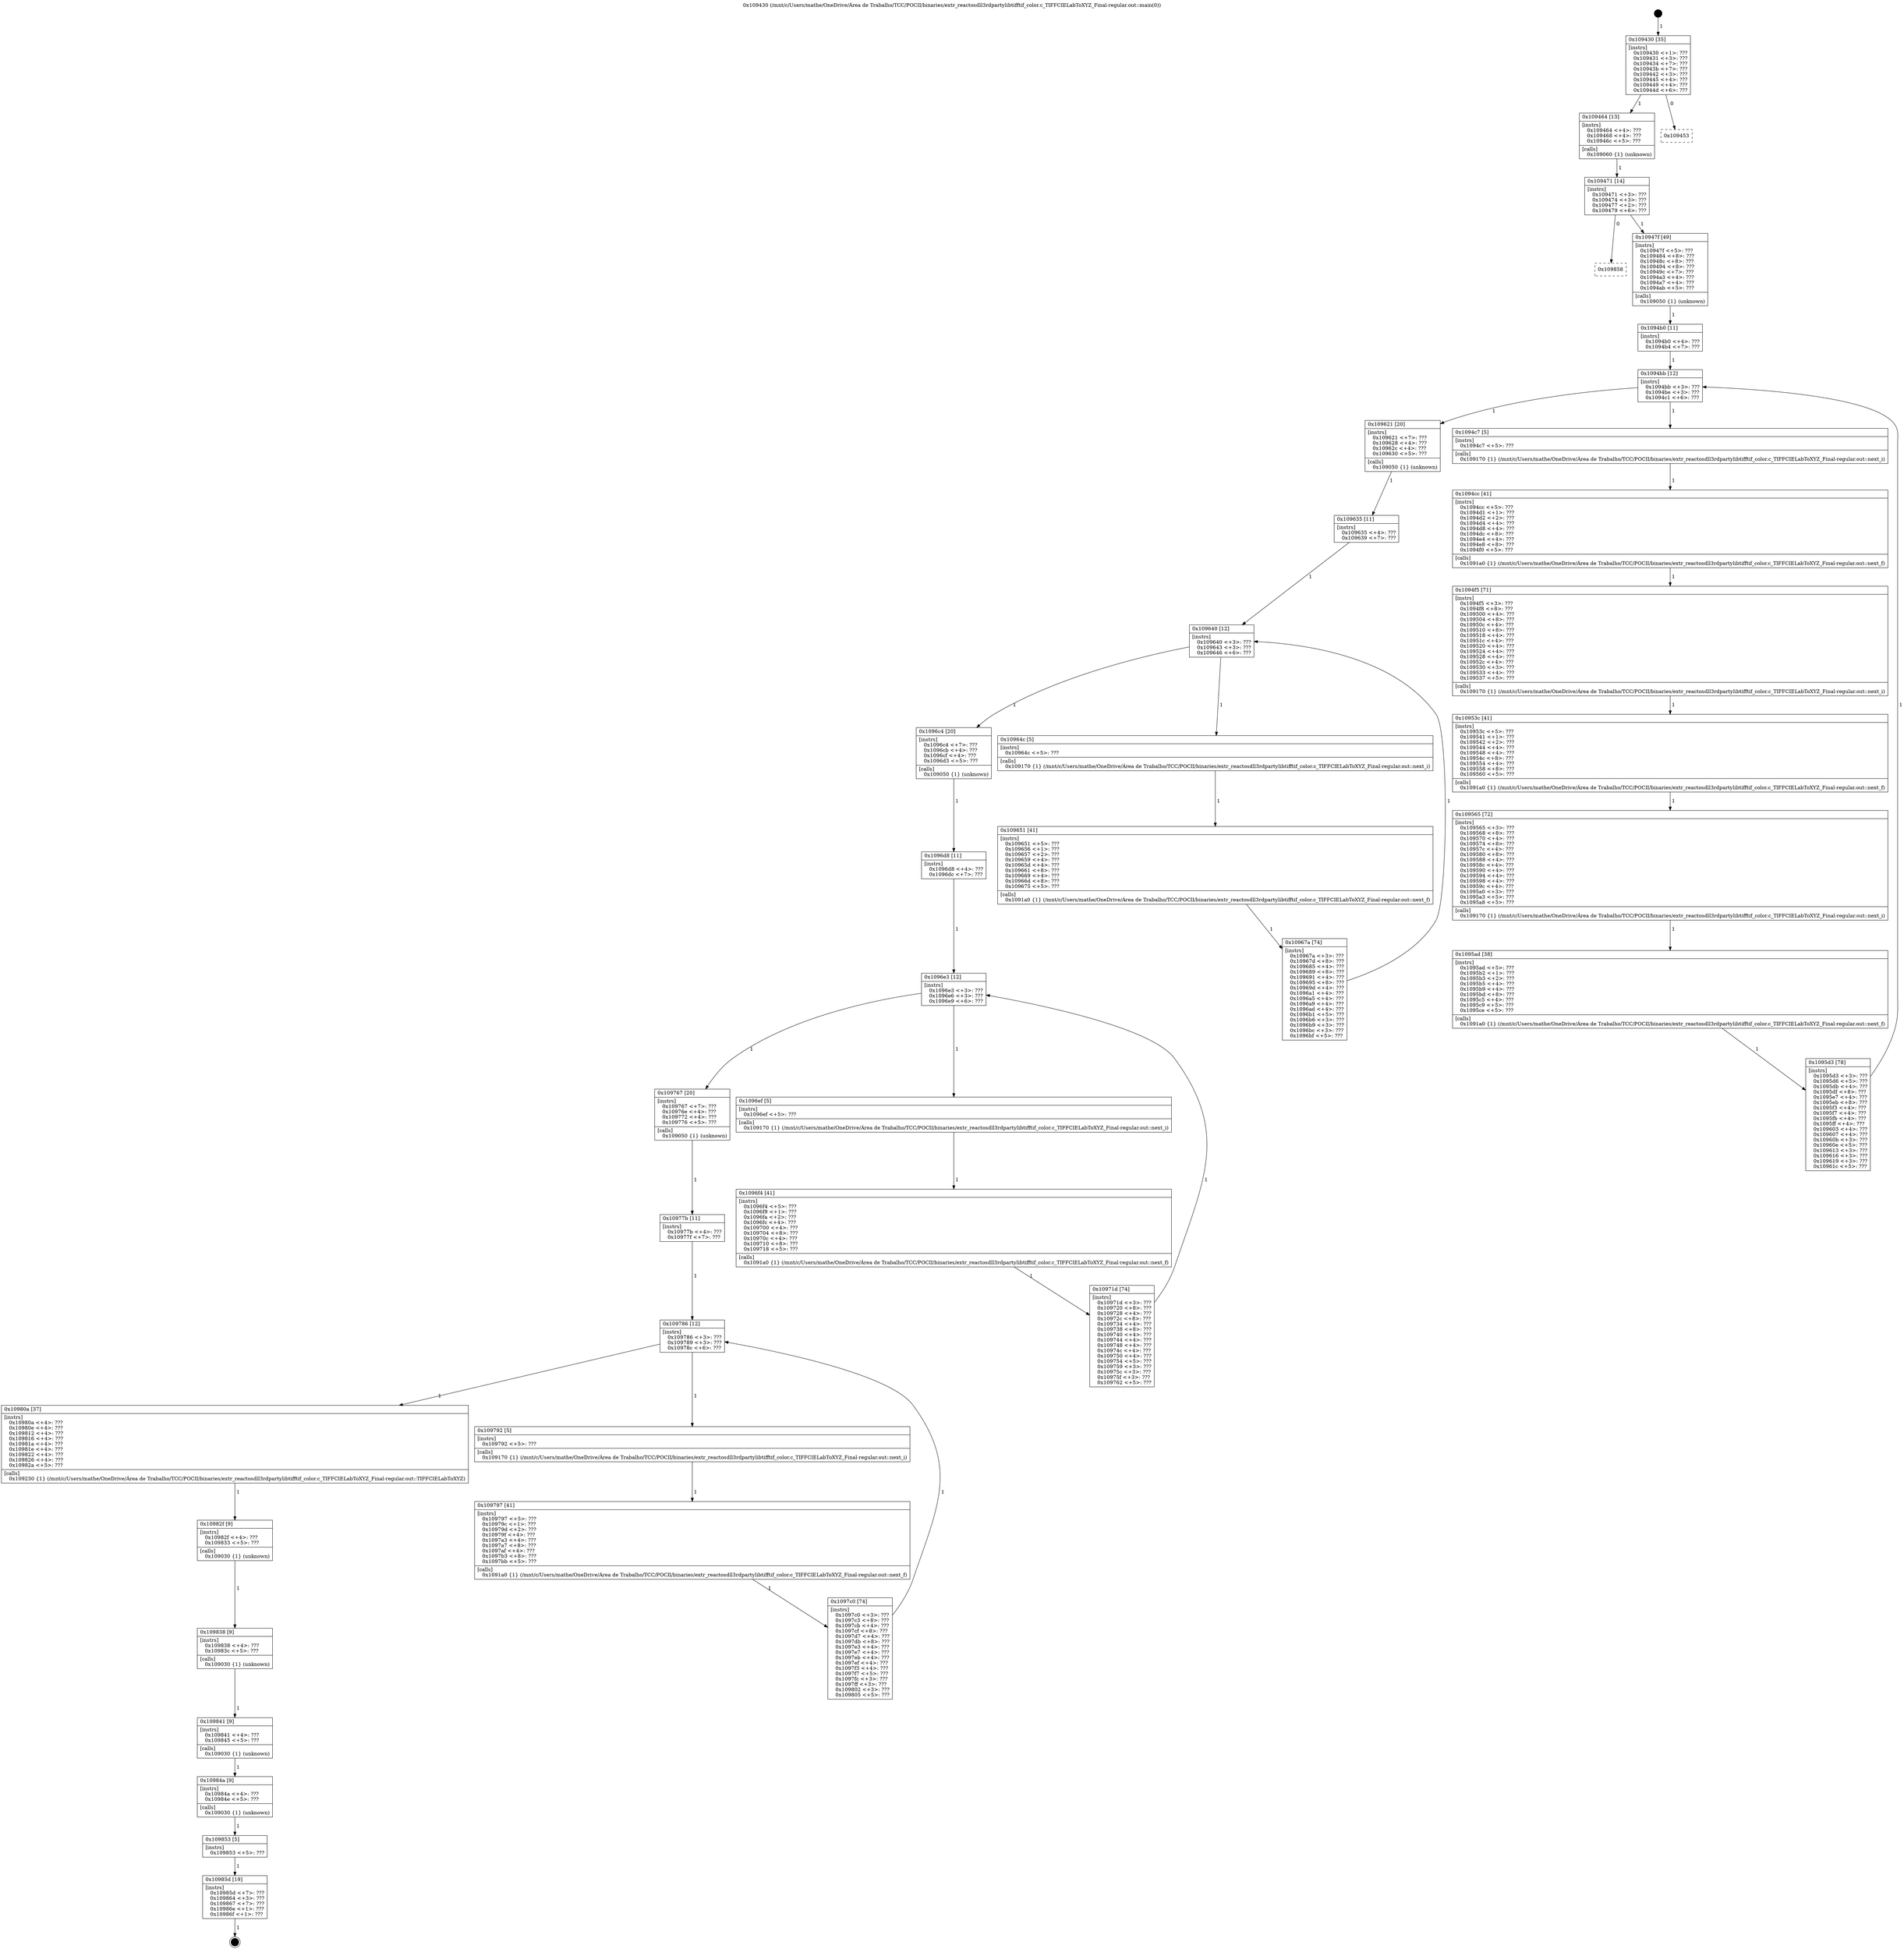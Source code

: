 digraph "0x109430" {
  label = "0x109430 (/mnt/c/Users/mathe/OneDrive/Área de Trabalho/TCC/POCII/binaries/extr_reactosdll3rdpartylibtifftif_color.c_TIFFCIELabToXYZ_Final-regular.out::main(0))"
  labelloc = "t"
  node[shape=record]

  Entry [label="",width=0.3,height=0.3,shape=circle,fillcolor=black,style=filled]
  "0x109430" [label="{
     0x109430 [35]\l
     | [instrs]\l
     &nbsp;&nbsp;0x109430 \<+1\>: ???\l
     &nbsp;&nbsp;0x109431 \<+3\>: ???\l
     &nbsp;&nbsp;0x109434 \<+7\>: ???\l
     &nbsp;&nbsp;0x10943b \<+7\>: ???\l
     &nbsp;&nbsp;0x109442 \<+3\>: ???\l
     &nbsp;&nbsp;0x109445 \<+4\>: ???\l
     &nbsp;&nbsp;0x109449 \<+4\>: ???\l
     &nbsp;&nbsp;0x10944d \<+6\>: ???\l
  }"]
  "0x109464" [label="{
     0x109464 [13]\l
     | [instrs]\l
     &nbsp;&nbsp;0x109464 \<+4\>: ???\l
     &nbsp;&nbsp;0x109468 \<+4\>: ???\l
     &nbsp;&nbsp;0x10946c \<+5\>: ???\l
     | [calls]\l
     &nbsp;&nbsp;0x109060 \{1\} (unknown)\l
  }"]
  "0x109453" [label="{
     0x109453\l
  }", style=dashed]
  "0x109471" [label="{
     0x109471 [14]\l
     | [instrs]\l
     &nbsp;&nbsp;0x109471 \<+3\>: ???\l
     &nbsp;&nbsp;0x109474 \<+3\>: ???\l
     &nbsp;&nbsp;0x109477 \<+2\>: ???\l
     &nbsp;&nbsp;0x109479 \<+6\>: ???\l
  }"]
  "0x109858" [label="{
     0x109858\l
  }", style=dashed]
  "0x10947f" [label="{
     0x10947f [49]\l
     | [instrs]\l
     &nbsp;&nbsp;0x10947f \<+5\>: ???\l
     &nbsp;&nbsp;0x109484 \<+8\>: ???\l
     &nbsp;&nbsp;0x10948c \<+8\>: ???\l
     &nbsp;&nbsp;0x109494 \<+8\>: ???\l
     &nbsp;&nbsp;0x10949c \<+7\>: ???\l
     &nbsp;&nbsp;0x1094a3 \<+4\>: ???\l
     &nbsp;&nbsp;0x1094a7 \<+4\>: ???\l
     &nbsp;&nbsp;0x1094ab \<+5\>: ???\l
     | [calls]\l
     &nbsp;&nbsp;0x109050 \{1\} (unknown)\l
  }"]
  Exit [label="",width=0.3,height=0.3,shape=circle,fillcolor=black,style=filled,peripheries=2]
  "0x1094bb" [label="{
     0x1094bb [12]\l
     | [instrs]\l
     &nbsp;&nbsp;0x1094bb \<+3\>: ???\l
     &nbsp;&nbsp;0x1094be \<+3\>: ???\l
     &nbsp;&nbsp;0x1094c1 \<+6\>: ???\l
  }"]
  "0x109621" [label="{
     0x109621 [20]\l
     | [instrs]\l
     &nbsp;&nbsp;0x109621 \<+7\>: ???\l
     &nbsp;&nbsp;0x109628 \<+4\>: ???\l
     &nbsp;&nbsp;0x10962c \<+4\>: ???\l
     &nbsp;&nbsp;0x109630 \<+5\>: ???\l
     | [calls]\l
     &nbsp;&nbsp;0x109050 \{1\} (unknown)\l
  }"]
  "0x1094c7" [label="{
     0x1094c7 [5]\l
     | [instrs]\l
     &nbsp;&nbsp;0x1094c7 \<+5\>: ???\l
     | [calls]\l
     &nbsp;&nbsp;0x109170 \{1\} (/mnt/c/Users/mathe/OneDrive/Área de Trabalho/TCC/POCII/binaries/extr_reactosdll3rdpartylibtifftif_color.c_TIFFCIELabToXYZ_Final-regular.out::next_i)\l
  }"]
  "0x1094cc" [label="{
     0x1094cc [41]\l
     | [instrs]\l
     &nbsp;&nbsp;0x1094cc \<+5\>: ???\l
     &nbsp;&nbsp;0x1094d1 \<+1\>: ???\l
     &nbsp;&nbsp;0x1094d2 \<+2\>: ???\l
     &nbsp;&nbsp;0x1094d4 \<+4\>: ???\l
     &nbsp;&nbsp;0x1094d8 \<+4\>: ???\l
     &nbsp;&nbsp;0x1094dc \<+8\>: ???\l
     &nbsp;&nbsp;0x1094e4 \<+4\>: ???\l
     &nbsp;&nbsp;0x1094e8 \<+8\>: ???\l
     &nbsp;&nbsp;0x1094f0 \<+5\>: ???\l
     | [calls]\l
     &nbsp;&nbsp;0x1091a0 \{1\} (/mnt/c/Users/mathe/OneDrive/Área de Trabalho/TCC/POCII/binaries/extr_reactosdll3rdpartylibtifftif_color.c_TIFFCIELabToXYZ_Final-regular.out::next_f)\l
  }"]
  "0x1094f5" [label="{
     0x1094f5 [71]\l
     | [instrs]\l
     &nbsp;&nbsp;0x1094f5 \<+3\>: ???\l
     &nbsp;&nbsp;0x1094f8 \<+8\>: ???\l
     &nbsp;&nbsp;0x109500 \<+4\>: ???\l
     &nbsp;&nbsp;0x109504 \<+8\>: ???\l
     &nbsp;&nbsp;0x10950c \<+4\>: ???\l
     &nbsp;&nbsp;0x109510 \<+8\>: ???\l
     &nbsp;&nbsp;0x109518 \<+4\>: ???\l
     &nbsp;&nbsp;0x10951c \<+4\>: ???\l
     &nbsp;&nbsp;0x109520 \<+4\>: ???\l
     &nbsp;&nbsp;0x109524 \<+4\>: ???\l
     &nbsp;&nbsp;0x109528 \<+4\>: ???\l
     &nbsp;&nbsp;0x10952c \<+4\>: ???\l
     &nbsp;&nbsp;0x109530 \<+3\>: ???\l
     &nbsp;&nbsp;0x109533 \<+4\>: ???\l
     &nbsp;&nbsp;0x109537 \<+5\>: ???\l
     | [calls]\l
     &nbsp;&nbsp;0x109170 \{1\} (/mnt/c/Users/mathe/OneDrive/Área de Trabalho/TCC/POCII/binaries/extr_reactosdll3rdpartylibtifftif_color.c_TIFFCIELabToXYZ_Final-regular.out::next_i)\l
  }"]
  "0x10953c" [label="{
     0x10953c [41]\l
     | [instrs]\l
     &nbsp;&nbsp;0x10953c \<+5\>: ???\l
     &nbsp;&nbsp;0x109541 \<+1\>: ???\l
     &nbsp;&nbsp;0x109542 \<+2\>: ???\l
     &nbsp;&nbsp;0x109544 \<+4\>: ???\l
     &nbsp;&nbsp;0x109548 \<+4\>: ???\l
     &nbsp;&nbsp;0x10954c \<+8\>: ???\l
     &nbsp;&nbsp;0x109554 \<+4\>: ???\l
     &nbsp;&nbsp;0x109558 \<+8\>: ???\l
     &nbsp;&nbsp;0x109560 \<+5\>: ???\l
     | [calls]\l
     &nbsp;&nbsp;0x1091a0 \{1\} (/mnt/c/Users/mathe/OneDrive/Área de Trabalho/TCC/POCII/binaries/extr_reactosdll3rdpartylibtifftif_color.c_TIFFCIELabToXYZ_Final-regular.out::next_f)\l
  }"]
  "0x109565" [label="{
     0x109565 [72]\l
     | [instrs]\l
     &nbsp;&nbsp;0x109565 \<+3\>: ???\l
     &nbsp;&nbsp;0x109568 \<+8\>: ???\l
     &nbsp;&nbsp;0x109570 \<+4\>: ???\l
     &nbsp;&nbsp;0x109574 \<+8\>: ???\l
     &nbsp;&nbsp;0x10957c \<+4\>: ???\l
     &nbsp;&nbsp;0x109580 \<+8\>: ???\l
     &nbsp;&nbsp;0x109588 \<+4\>: ???\l
     &nbsp;&nbsp;0x10958c \<+4\>: ???\l
     &nbsp;&nbsp;0x109590 \<+4\>: ???\l
     &nbsp;&nbsp;0x109594 \<+4\>: ???\l
     &nbsp;&nbsp;0x109598 \<+4\>: ???\l
     &nbsp;&nbsp;0x10959c \<+4\>: ???\l
     &nbsp;&nbsp;0x1095a0 \<+3\>: ???\l
     &nbsp;&nbsp;0x1095a3 \<+5\>: ???\l
     &nbsp;&nbsp;0x1095a8 \<+5\>: ???\l
     | [calls]\l
     &nbsp;&nbsp;0x109170 \{1\} (/mnt/c/Users/mathe/OneDrive/Área de Trabalho/TCC/POCII/binaries/extr_reactosdll3rdpartylibtifftif_color.c_TIFFCIELabToXYZ_Final-regular.out::next_i)\l
  }"]
  "0x1095ad" [label="{
     0x1095ad [38]\l
     | [instrs]\l
     &nbsp;&nbsp;0x1095ad \<+5\>: ???\l
     &nbsp;&nbsp;0x1095b2 \<+1\>: ???\l
     &nbsp;&nbsp;0x1095b3 \<+2\>: ???\l
     &nbsp;&nbsp;0x1095b5 \<+4\>: ???\l
     &nbsp;&nbsp;0x1095b9 \<+4\>: ???\l
     &nbsp;&nbsp;0x1095bd \<+8\>: ???\l
     &nbsp;&nbsp;0x1095c5 \<+4\>: ???\l
     &nbsp;&nbsp;0x1095c9 \<+5\>: ???\l
     &nbsp;&nbsp;0x1095ce \<+5\>: ???\l
     | [calls]\l
     &nbsp;&nbsp;0x1091a0 \{1\} (/mnt/c/Users/mathe/OneDrive/Área de Trabalho/TCC/POCII/binaries/extr_reactosdll3rdpartylibtifftif_color.c_TIFFCIELabToXYZ_Final-regular.out::next_f)\l
  }"]
  "0x1095d3" [label="{
     0x1095d3 [78]\l
     | [instrs]\l
     &nbsp;&nbsp;0x1095d3 \<+3\>: ???\l
     &nbsp;&nbsp;0x1095d6 \<+5\>: ???\l
     &nbsp;&nbsp;0x1095db \<+4\>: ???\l
     &nbsp;&nbsp;0x1095df \<+8\>: ???\l
     &nbsp;&nbsp;0x1095e7 \<+4\>: ???\l
     &nbsp;&nbsp;0x1095eb \<+8\>: ???\l
     &nbsp;&nbsp;0x1095f3 \<+4\>: ???\l
     &nbsp;&nbsp;0x1095f7 \<+4\>: ???\l
     &nbsp;&nbsp;0x1095fb \<+4\>: ???\l
     &nbsp;&nbsp;0x1095ff \<+4\>: ???\l
     &nbsp;&nbsp;0x109603 \<+4\>: ???\l
     &nbsp;&nbsp;0x109607 \<+4\>: ???\l
     &nbsp;&nbsp;0x10960b \<+3\>: ???\l
     &nbsp;&nbsp;0x10960e \<+5\>: ???\l
     &nbsp;&nbsp;0x109613 \<+3\>: ???\l
     &nbsp;&nbsp;0x109616 \<+3\>: ???\l
     &nbsp;&nbsp;0x109619 \<+3\>: ???\l
     &nbsp;&nbsp;0x10961c \<+5\>: ???\l
  }"]
  "0x1094b0" [label="{
     0x1094b0 [11]\l
     | [instrs]\l
     &nbsp;&nbsp;0x1094b0 \<+4\>: ???\l
     &nbsp;&nbsp;0x1094b4 \<+7\>: ???\l
  }"]
  "0x109640" [label="{
     0x109640 [12]\l
     | [instrs]\l
     &nbsp;&nbsp;0x109640 \<+3\>: ???\l
     &nbsp;&nbsp;0x109643 \<+3\>: ???\l
     &nbsp;&nbsp;0x109646 \<+6\>: ???\l
  }"]
  "0x1096c4" [label="{
     0x1096c4 [20]\l
     | [instrs]\l
     &nbsp;&nbsp;0x1096c4 \<+7\>: ???\l
     &nbsp;&nbsp;0x1096cb \<+4\>: ???\l
     &nbsp;&nbsp;0x1096cf \<+4\>: ???\l
     &nbsp;&nbsp;0x1096d3 \<+5\>: ???\l
     | [calls]\l
     &nbsp;&nbsp;0x109050 \{1\} (unknown)\l
  }"]
  "0x10964c" [label="{
     0x10964c [5]\l
     | [instrs]\l
     &nbsp;&nbsp;0x10964c \<+5\>: ???\l
     | [calls]\l
     &nbsp;&nbsp;0x109170 \{1\} (/mnt/c/Users/mathe/OneDrive/Área de Trabalho/TCC/POCII/binaries/extr_reactosdll3rdpartylibtifftif_color.c_TIFFCIELabToXYZ_Final-regular.out::next_i)\l
  }"]
  "0x109651" [label="{
     0x109651 [41]\l
     | [instrs]\l
     &nbsp;&nbsp;0x109651 \<+5\>: ???\l
     &nbsp;&nbsp;0x109656 \<+1\>: ???\l
     &nbsp;&nbsp;0x109657 \<+2\>: ???\l
     &nbsp;&nbsp;0x109659 \<+4\>: ???\l
     &nbsp;&nbsp;0x10965d \<+4\>: ???\l
     &nbsp;&nbsp;0x109661 \<+8\>: ???\l
     &nbsp;&nbsp;0x109669 \<+4\>: ???\l
     &nbsp;&nbsp;0x10966d \<+8\>: ???\l
     &nbsp;&nbsp;0x109675 \<+5\>: ???\l
     | [calls]\l
     &nbsp;&nbsp;0x1091a0 \{1\} (/mnt/c/Users/mathe/OneDrive/Área de Trabalho/TCC/POCII/binaries/extr_reactosdll3rdpartylibtifftif_color.c_TIFFCIELabToXYZ_Final-regular.out::next_f)\l
  }"]
  "0x10967a" [label="{
     0x10967a [74]\l
     | [instrs]\l
     &nbsp;&nbsp;0x10967a \<+3\>: ???\l
     &nbsp;&nbsp;0x10967d \<+8\>: ???\l
     &nbsp;&nbsp;0x109685 \<+4\>: ???\l
     &nbsp;&nbsp;0x109689 \<+8\>: ???\l
     &nbsp;&nbsp;0x109691 \<+4\>: ???\l
     &nbsp;&nbsp;0x109695 \<+8\>: ???\l
     &nbsp;&nbsp;0x10969d \<+4\>: ???\l
     &nbsp;&nbsp;0x1096a1 \<+4\>: ???\l
     &nbsp;&nbsp;0x1096a5 \<+4\>: ???\l
     &nbsp;&nbsp;0x1096a9 \<+4\>: ???\l
     &nbsp;&nbsp;0x1096ad \<+4\>: ???\l
     &nbsp;&nbsp;0x1096b1 \<+5\>: ???\l
     &nbsp;&nbsp;0x1096b6 \<+3\>: ???\l
     &nbsp;&nbsp;0x1096b9 \<+3\>: ???\l
     &nbsp;&nbsp;0x1096bc \<+3\>: ???\l
     &nbsp;&nbsp;0x1096bf \<+5\>: ???\l
  }"]
  "0x109635" [label="{
     0x109635 [11]\l
     | [instrs]\l
     &nbsp;&nbsp;0x109635 \<+4\>: ???\l
     &nbsp;&nbsp;0x109639 \<+7\>: ???\l
  }"]
  "0x1096e3" [label="{
     0x1096e3 [12]\l
     | [instrs]\l
     &nbsp;&nbsp;0x1096e3 \<+3\>: ???\l
     &nbsp;&nbsp;0x1096e6 \<+3\>: ???\l
     &nbsp;&nbsp;0x1096e9 \<+6\>: ???\l
  }"]
  "0x109767" [label="{
     0x109767 [20]\l
     | [instrs]\l
     &nbsp;&nbsp;0x109767 \<+7\>: ???\l
     &nbsp;&nbsp;0x10976e \<+4\>: ???\l
     &nbsp;&nbsp;0x109772 \<+4\>: ???\l
     &nbsp;&nbsp;0x109776 \<+5\>: ???\l
     | [calls]\l
     &nbsp;&nbsp;0x109050 \{1\} (unknown)\l
  }"]
  "0x1096ef" [label="{
     0x1096ef [5]\l
     | [instrs]\l
     &nbsp;&nbsp;0x1096ef \<+5\>: ???\l
     | [calls]\l
     &nbsp;&nbsp;0x109170 \{1\} (/mnt/c/Users/mathe/OneDrive/Área de Trabalho/TCC/POCII/binaries/extr_reactosdll3rdpartylibtifftif_color.c_TIFFCIELabToXYZ_Final-regular.out::next_i)\l
  }"]
  "0x1096f4" [label="{
     0x1096f4 [41]\l
     | [instrs]\l
     &nbsp;&nbsp;0x1096f4 \<+5\>: ???\l
     &nbsp;&nbsp;0x1096f9 \<+1\>: ???\l
     &nbsp;&nbsp;0x1096fa \<+2\>: ???\l
     &nbsp;&nbsp;0x1096fc \<+4\>: ???\l
     &nbsp;&nbsp;0x109700 \<+4\>: ???\l
     &nbsp;&nbsp;0x109704 \<+8\>: ???\l
     &nbsp;&nbsp;0x10970c \<+4\>: ???\l
     &nbsp;&nbsp;0x109710 \<+8\>: ???\l
     &nbsp;&nbsp;0x109718 \<+5\>: ???\l
     | [calls]\l
     &nbsp;&nbsp;0x1091a0 \{1\} (/mnt/c/Users/mathe/OneDrive/Área de Trabalho/TCC/POCII/binaries/extr_reactosdll3rdpartylibtifftif_color.c_TIFFCIELabToXYZ_Final-regular.out::next_f)\l
  }"]
  "0x10971d" [label="{
     0x10971d [74]\l
     | [instrs]\l
     &nbsp;&nbsp;0x10971d \<+3\>: ???\l
     &nbsp;&nbsp;0x109720 \<+8\>: ???\l
     &nbsp;&nbsp;0x109728 \<+4\>: ???\l
     &nbsp;&nbsp;0x10972c \<+8\>: ???\l
     &nbsp;&nbsp;0x109734 \<+4\>: ???\l
     &nbsp;&nbsp;0x109738 \<+8\>: ???\l
     &nbsp;&nbsp;0x109740 \<+4\>: ???\l
     &nbsp;&nbsp;0x109744 \<+4\>: ???\l
     &nbsp;&nbsp;0x109748 \<+4\>: ???\l
     &nbsp;&nbsp;0x10974c \<+4\>: ???\l
     &nbsp;&nbsp;0x109750 \<+4\>: ???\l
     &nbsp;&nbsp;0x109754 \<+5\>: ???\l
     &nbsp;&nbsp;0x109759 \<+3\>: ???\l
     &nbsp;&nbsp;0x10975c \<+3\>: ???\l
     &nbsp;&nbsp;0x10975f \<+3\>: ???\l
     &nbsp;&nbsp;0x109762 \<+5\>: ???\l
  }"]
  "0x1096d8" [label="{
     0x1096d8 [11]\l
     | [instrs]\l
     &nbsp;&nbsp;0x1096d8 \<+4\>: ???\l
     &nbsp;&nbsp;0x1096dc \<+7\>: ???\l
  }"]
  "0x109786" [label="{
     0x109786 [12]\l
     | [instrs]\l
     &nbsp;&nbsp;0x109786 \<+3\>: ???\l
     &nbsp;&nbsp;0x109789 \<+3\>: ???\l
     &nbsp;&nbsp;0x10978c \<+6\>: ???\l
  }"]
  "0x10980a" [label="{
     0x10980a [37]\l
     | [instrs]\l
     &nbsp;&nbsp;0x10980a \<+4\>: ???\l
     &nbsp;&nbsp;0x10980e \<+4\>: ???\l
     &nbsp;&nbsp;0x109812 \<+4\>: ???\l
     &nbsp;&nbsp;0x109816 \<+4\>: ???\l
     &nbsp;&nbsp;0x10981a \<+4\>: ???\l
     &nbsp;&nbsp;0x10981e \<+4\>: ???\l
     &nbsp;&nbsp;0x109822 \<+4\>: ???\l
     &nbsp;&nbsp;0x109826 \<+4\>: ???\l
     &nbsp;&nbsp;0x10982a \<+5\>: ???\l
     | [calls]\l
     &nbsp;&nbsp;0x109230 \{1\} (/mnt/c/Users/mathe/OneDrive/Área de Trabalho/TCC/POCII/binaries/extr_reactosdll3rdpartylibtifftif_color.c_TIFFCIELabToXYZ_Final-regular.out::TIFFCIELabToXYZ)\l
  }"]
  "0x109792" [label="{
     0x109792 [5]\l
     | [instrs]\l
     &nbsp;&nbsp;0x109792 \<+5\>: ???\l
     | [calls]\l
     &nbsp;&nbsp;0x109170 \{1\} (/mnt/c/Users/mathe/OneDrive/Área de Trabalho/TCC/POCII/binaries/extr_reactosdll3rdpartylibtifftif_color.c_TIFFCIELabToXYZ_Final-regular.out::next_i)\l
  }"]
  "0x109797" [label="{
     0x109797 [41]\l
     | [instrs]\l
     &nbsp;&nbsp;0x109797 \<+5\>: ???\l
     &nbsp;&nbsp;0x10979c \<+1\>: ???\l
     &nbsp;&nbsp;0x10979d \<+2\>: ???\l
     &nbsp;&nbsp;0x10979f \<+4\>: ???\l
     &nbsp;&nbsp;0x1097a3 \<+4\>: ???\l
     &nbsp;&nbsp;0x1097a7 \<+8\>: ???\l
     &nbsp;&nbsp;0x1097af \<+4\>: ???\l
     &nbsp;&nbsp;0x1097b3 \<+8\>: ???\l
     &nbsp;&nbsp;0x1097bb \<+5\>: ???\l
     | [calls]\l
     &nbsp;&nbsp;0x1091a0 \{1\} (/mnt/c/Users/mathe/OneDrive/Área de Trabalho/TCC/POCII/binaries/extr_reactosdll3rdpartylibtifftif_color.c_TIFFCIELabToXYZ_Final-regular.out::next_f)\l
  }"]
  "0x1097c0" [label="{
     0x1097c0 [74]\l
     | [instrs]\l
     &nbsp;&nbsp;0x1097c0 \<+3\>: ???\l
     &nbsp;&nbsp;0x1097c3 \<+8\>: ???\l
     &nbsp;&nbsp;0x1097cb \<+4\>: ???\l
     &nbsp;&nbsp;0x1097cf \<+8\>: ???\l
     &nbsp;&nbsp;0x1097d7 \<+4\>: ???\l
     &nbsp;&nbsp;0x1097db \<+8\>: ???\l
     &nbsp;&nbsp;0x1097e3 \<+4\>: ???\l
     &nbsp;&nbsp;0x1097e7 \<+4\>: ???\l
     &nbsp;&nbsp;0x1097eb \<+4\>: ???\l
     &nbsp;&nbsp;0x1097ef \<+4\>: ???\l
     &nbsp;&nbsp;0x1097f3 \<+4\>: ???\l
     &nbsp;&nbsp;0x1097f7 \<+5\>: ???\l
     &nbsp;&nbsp;0x1097fc \<+3\>: ???\l
     &nbsp;&nbsp;0x1097ff \<+3\>: ???\l
     &nbsp;&nbsp;0x109802 \<+3\>: ???\l
     &nbsp;&nbsp;0x109805 \<+5\>: ???\l
  }"]
  "0x10977b" [label="{
     0x10977b [11]\l
     | [instrs]\l
     &nbsp;&nbsp;0x10977b \<+4\>: ???\l
     &nbsp;&nbsp;0x10977f \<+7\>: ???\l
  }"]
  "0x10982f" [label="{
     0x10982f [9]\l
     | [instrs]\l
     &nbsp;&nbsp;0x10982f \<+4\>: ???\l
     &nbsp;&nbsp;0x109833 \<+5\>: ???\l
     | [calls]\l
     &nbsp;&nbsp;0x109030 \{1\} (unknown)\l
  }"]
  "0x109838" [label="{
     0x109838 [9]\l
     | [instrs]\l
     &nbsp;&nbsp;0x109838 \<+4\>: ???\l
     &nbsp;&nbsp;0x10983c \<+5\>: ???\l
     | [calls]\l
     &nbsp;&nbsp;0x109030 \{1\} (unknown)\l
  }"]
  "0x109841" [label="{
     0x109841 [9]\l
     | [instrs]\l
     &nbsp;&nbsp;0x109841 \<+4\>: ???\l
     &nbsp;&nbsp;0x109845 \<+5\>: ???\l
     | [calls]\l
     &nbsp;&nbsp;0x109030 \{1\} (unknown)\l
  }"]
  "0x10984a" [label="{
     0x10984a [9]\l
     | [instrs]\l
     &nbsp;&nbsp;0x10984a \<+4\>: ???\l
     &nbsp;&nbsp;0x10984e \<+5\>: ???\l
     | [calls]\l
     &nbsp;&nbsp;0x109030 \{1\} (unknown)\l
  }"]
  "0x109853" [label="{
     0x109853 [5]\l
     | [instrs]\l
     &nbsp;&nbsp;0x109853 \<+5\>: ???\l
  }"]
  "0x10985d" [label="{
     0x10985d [19]\l
     | [instrs]\l
     &nbsp;&nbsp;0x10985d \<+7\>: ???\l
     &nbsp;&nbsp;0x109864 \<+3\>: ???\l
     &nbsp;&nbsp;0x109867 \<+7\>: ???\l
     &nbsp;&nbsp;0x10986e \<+1\>: ???\l
     &nbsp;&nbsp;0x10986f \<+1\>: ???\l
  }"]
  Entry -> "0x109430" [label=" 1"]
  "0x109430" -> "0x109464" [label=" 1"]
  "0x109430" -> "0x109453" [label=" 0"]
  "0x109464" -> "0x109471" [label=" 1"]
  "0x109471" -> "0x109858" [label=" 0"]
  "0x109471" -> "0x10947f" [label=" 1"]
  "0x10985d" -> Exit [label=" 1"]
  "0x10947f" -> "0x1094b0" [label=" 1"]
  "0x1094bb" -> "0x109621" [label=" 1"]
  "0x1094bb" -> "0x1094c7" [label=" 1"]
  "0x1094c7" -> "0x1094cc" [label=" 1"]
  "0x1094cc" -> "0x1094f5" [label=" 1"]
  "0x1094f5" -> "0x10953c" [label=" 1"]
  "0x10953c" -> "0x109565" [label=" 1"]
  "0x109565" -> "0x1095ad" [label=" 1"]
  "0x1095ad" -> "0x1095d3" [label=" 1"]
  "0x1094b0" -> "0x1094bb" [label=" 1"]
  "0x1095d3" -> "0x1094bb" [label=" 1"]
  "0x109621" -> "0x109635" [label=" 1"]
  "0x109640" -> "0x1096c4" [label=" 1"]
  "0x109640" -> "0x10964c" [label=" 1"]
  "0x10964c" -> "0x109651" [label=" 1"]
  "0x109651" -> "0x10967a" [label=" 1"]
  "0x109635" -> "0x109640" [label=" 1"]
  "0x10967a" -> "0x109640" [label=" 1"]
  "0x1096c4" -> "0x1096d8" [label=" 1"]
  "0x1096e3" -> "0x109767" [label=" 1"]
  "0x1096e3" -> "0x1096ef" [label=" 1"]
  "0x1096ef" -> "0x1096f4" [label=" 1"]
  "0x1096f4" -> "0x10971d" [label=" 1"]
  "0x1096d8" -> "0x1096e3" [label=" 1"]
  "0x10971d" -> "0x1096e3" [label=" 1"]
  "0x109767" -> "0x10977b" [label=" 1"]
  "0x109786" -> "0x10980a" [label=" 1"]
  "0x109786" -> "0x109792" [label=" 1"]
  "0x109792" -> "0x109797" [label=" 1"]
  "0x109797" -> "0x1097c0" [label=" 1"]
  "0x10977b" -> "0x109786" [label=" 1"]
  "0x1097c0" -> "0x109786" [label=" 1"]
  "0x10980a" -> "0x10982f" [label=" 1"]
  "0x10982f" -> "0x109838" [label=" 1"]
  "0x109838" -> "0x109841" [label=" 1"]
  "0x109841" -> "0x10984a" [label=" 1"]
  "0x10984a" -> "0x109853" [label=" 1"]
  "0x109853" -> "0x10985d" [label=" 1"]
}
